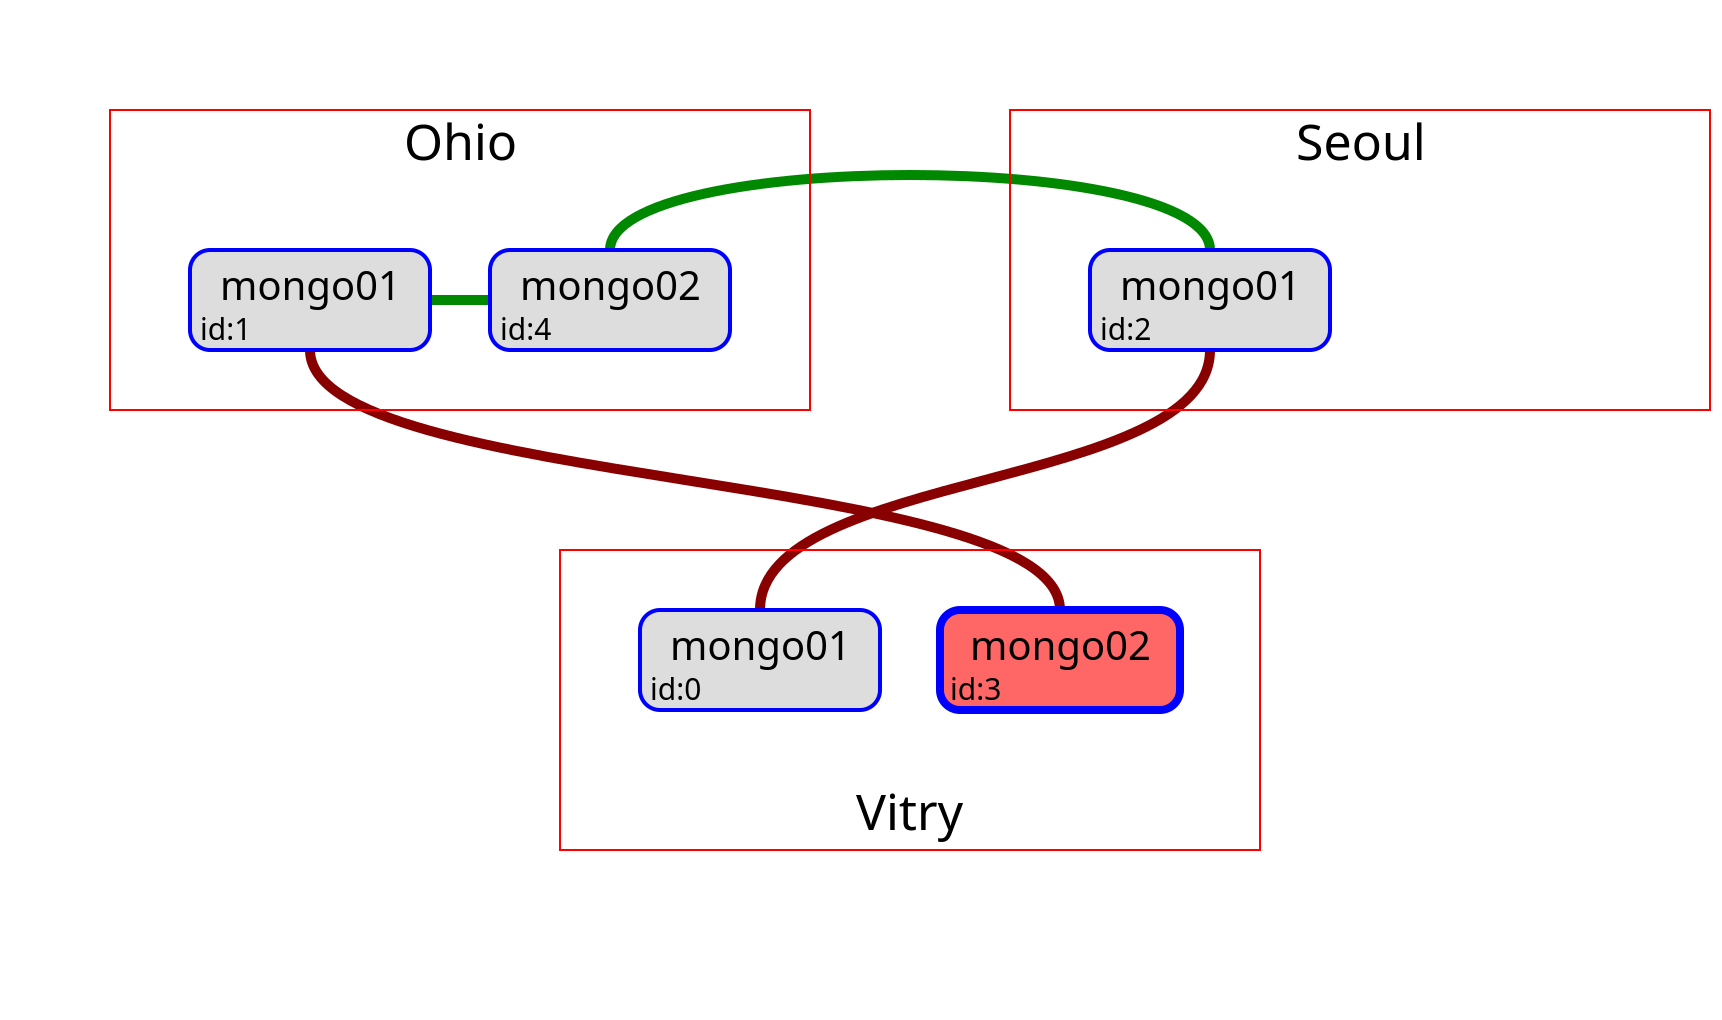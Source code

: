 {
    "$schema": "https://vega.github.io/schema/vega/v5.11.json",
    "width": 500,
    "height": 500,
    "padding": 5,

    "_test": 20,
  
    "data": [
      { "name":"raw-data",
        "values": 

      [
        {
          "_id": 0,
          "name": "mongo01.ww.ft.prod.vtr.internal:27017",
          "stateStr": "SECONDARY",
          "syncSourceId": 2
        },
        {
          "_id": 1,
          "name": "mongo01.ww.ft.prod.ohio.aws.internal:27017",
          "stateStr": "SECONDARY",
          "syncSourceId": 3
        },
        {
          "_id": 2,
          "name": "mongo01.ww.ft.prod.seoul.aws.internal:27017",
          "stateStr": "SECONDARY",
          "syncSourceId": 4
        },
        {
          "_id": 3,
          "name": "mongo02.ww.ft.prod.vtr.internal:27017",
          "stateStr": "PRIMARY",
          "syncSourceId": -1
        },
        {
          "_id": 4,
          "name": "mongo02.ww.ft.prod.ohio.aws.internal:27017",
          "stateStr": "SECONDARY",
          "syncSourceId": 1
        }
      ]

      },
      {
        "name": "regions",
        "values":
        [
          {"name":"vtr", "width":350, "height":150, "x":275, "y":270, "count": 2, "user_name":"Vitry"},
          {"name":"ohio", "width":350, "height":150, "x":50, "y":50, "count": 2, "user_name":"Ohio"},
          {"name":"seoul", "width":350, "height":150, "x":500, "y":50, "count": 1, "user_name":"Seoul"}
        ],

        "transform": [
          {"type":"formula", "as":"text_x","expr":"datum.x + datum.width/2"},
          {"type":"formula", "as":"text_y","expr":"datum.y>100 ? datum.y + datum.height - 30 : datum.y + 5"}
        ]
      }, 
      {
        "name": "mongo-status",
        "source":	"raw-data",
        "transform": [
          {"type": "formula", "as":"id", "expr": "'id:'+datum._id"},
          {"type": "formula", "as":"name_parts", "expr": "split(split(datum.name,':')[0],'.')"},
          {"type": "formula", "as":"node_name", "expr": "datum.name_parts[0]"},
          {"type": "formula", "as":"node_region", "expr": "datum.name_parts[4]"},
          {"type": "formula", "as":"index", "expr": "slice(datum.node_name,-1)-1"},

          {"type": "lookup", "from": "regions", "key": "name", "fields": ["node_region"], "as":["region"]},
          
          {"type": "formula", "as": "x", "expr": "datum.region.x + 40 + datum.index * 150"},
          {"type": "formula", "as": "width", "expr": "120"},
          {"type": "formula", "as": "y", "expr": "datum.region.y + (datum.node_region=='vtr'?30:70)"},
          {"type": "formula", "as": "height", "expr": "50"},
          {"type": "formula", "as": "right", "expr": "datum.x + datum.width"},
          {"type": "formula", "as": "bottom", "expr": "datum.y + datum.height"},
          {"type": "formula", "as": "cx", "expr": "datum.x + datum.width/2"},
          {"type": "formula", "as": "cy", "expr": "datum.y + datum.height/2"},

          {"type": "formula", "as": "back_color", "expr": "datum.stateStr=='PRIMARY' ? '#f66' : '#ddd'"},
          {"type": "formula", "as": "line_width", "expr": "datum.stateStr=='PRIMARY' ? 4 : 2"}          
                    
        ]
      },

      {
        "name": "links",
        "source": "mongo-status",
        "transform": [
          { "type":"filter", "expr": "! (datum.syncSourceId<0)"},
          { "type": "lookup", "from":"mongo-status", "fields": ["syncSourceId"], "key":"_id", "as": ["target"] }
        ]
      },

      {
        "name": "smart-links",
        "source": "links",
        "transform": [
          { "type":"formula", "as":"same_line", 
            "expr": "datum.y==datum.target.y"
          },
          { "type":"formula", "as":"left_node", 
            "expr": "datum.x < datum.target.x ? datum : datum.target"
          },
          { "type":"formula", "as":"right_node", 
            "expr": "datum.x > datum.target.x ? datum : datum.target"
          },
          { "type":"formula", "as":"top_node", 
            "expr": "datum.y < datum.target.y ? datum : datum.target"
          },
          { "type":"formula", "as":"bottom_node", 
            "expr": "datum.y > datum.target.y ? datum : datum.target"
          },
          { "type":"formula", "as":"same_region", 
            "expr": "datum.node_region==datum.target.node_region"
          },
          { "type":"formula", "as":"top_line", 
            "expr": "(datum.node_region!='vtr') && (datum.target.node_region!='vtr')"
          },
          { "type":"formula", "as":"bottom_line", 
            "expr": "(datum.node_region=='vtr') && (datum.target.node_region=='vtr')"
          },
          { "type":"formula", "as":"cross_line",
            "expr": "!datum.top_line && !datum.bottom_line"
          },
          { "type":"formula", "as":"side_to_side", 
            "expr": "datum.same_line && ( datum.same_region && datum.left_node.index == datum.right_node.index -1 )"
          }
        ]
      },
      
      {
        "name": "side-to-side-links",
        "source": "smart-links",
        "transform":[
          { "type":"filter","expr": "datum.side_to_side"},
          { "type":"formula","as":"path",
            "expr": "'M'+datum.left_node.right+','+datum.left_node.cy+'L'+datum.right_node.x+','+datum.right_node.cy"
          }
        ]
      },
      
      {
        "name": "top-links",
        "source": "smart-links",
        "transform":[
          { "type":"filter","expr": "datum.top_line && ! datum.side_to_side"},
          { "type":"formula","as":"y",
            "expr": "datum.y"
          },
          { "type":"formula","as":"up",
            "expr": "datum.y - 50"
          },
          { "type":"formula","as":"path",
            "expr": "'M'+datum.cx+','+datum.y+'C'+datum.cx+','+datum.up+' '+datum.target.cx+','+datum.up+' '+datum.target.cx+','+datum.y"
          }
        ]
      },
      
      {
        "name": "cross-line-links",
        "source": "smart-links",
        "transform":[
          { "type":"filter","expr": "datum.cross_line"},
          { "type":"formula","as":"btm",
            "expr": "datum.top_node.bottom + 70"
          },
          { "type":"formula","as":"up",
            "expr": "datum.bottom_node.y - 70"
          },
          { "type":"formula","as":"p1",
            "expr": "datum.top_node.cx+','+datum.top_node.bottom"
          },
          { "type":"formula","as":"p2",
            "expr": "datum.top_node.cx+','+datum.btm"
          },
          { "type":"formula","as":"p3",
            "expr": "datum.bottom_node.cx+','+datum.up"
          },
          { "type":"formula","as":"p4",
            "expr": "datum.bottom_node.cx+','+datum.bottom_node.y"
          },
          { "type":"formula","as":"path",
            "expr": "'M'+datum.p1+'C'+datum.p2+' '+datum.p3+' '+datum.p4"
          }
        ]
      },

      {
        "name": "all-links",
        "source": ["top-links","side-to-side-links","cross-line-links"]
      }
    ],


    "scales": [
      {
        "name": "true_is_green",
        "type": "ordinal",
        "domain": [false, true],
        "range": ["#880000", "#008800"]
      },
      {
        "name": "true_is_red",
        "type": "ordinal",
        "domain": [true, false],
        "range": ["#880000", "#008800"]
      }
    ],
  
  
    "marks": [
      
      {
        "type": "path",
        "from": {"data":"all-links"},
        "encode": {
          "enter": {
            "path": {"field": "path"},
            "stroke": {"scale": "true_is_red", "field": "cross_line"},
            "strokeWidth": {"value": 5}
          }
        }
      },

      {
        "type": "rect",
        "from": {"data":"mongo-status"},
        "encode": {
          "enter": {
            "x": {"field": "x"},
            "y": {"field": "y"},
            "width": {"field": "width"},
            "height": {"field": "height"},
            "stroke": {"value": "blue"},
            "cornerRadius": {"value": 10},
            "strokeWidth": {"field": "line_width"},
            "fill": {"field": "back_color"}
          }
        }
      },
      {
        "type": "text",
        "from": {"data":"mongo-status"},
        "encode": {
          "enter": {
            "text": {"field":"node_name"},
            "align": {"value":"center"},
            "fontSize": {"value":20},
            "x": {"field": "cx"},
            "y": {"field": "cy"}
          }
        }
      },
      {
        "type": "text",
        "from": {"data":"mongo-status"},
        "encode": {
          "enter": {
            "text": {"field":"id"},
            "align": {"value":"left"},
            "x": {"field": "x"},
            "y": {"field": "bottom"},
            "fontSize": {"value":15},
            "dx": {"value": 5},
            "dy": {"value": -5}
          }
        }
      },


      {
        "type": "rect",
        "from": {"data":"regions"},
        "encode": {
          "enter": {
            "x": {"field": "x"},
            "y": {"field": "y"},
            "width": {"field": "width"},
            "height": {"field": "height"},
            "stroke": {"value": "red"}
          }
        }
      },
      {
        "type": "text",
        "from": {"data":"regions"},
        "encode": {
          "enter": {
            "text": {"field":"user_name"},
            "align": {"value":"center"},
            "baseline": {"value": "top"},
            "x": {"field": "text_x"},
            "y": {"field": "text_y"},
            "fontSize": {"value":25}
          }
        }
      }
  

    ]
  }